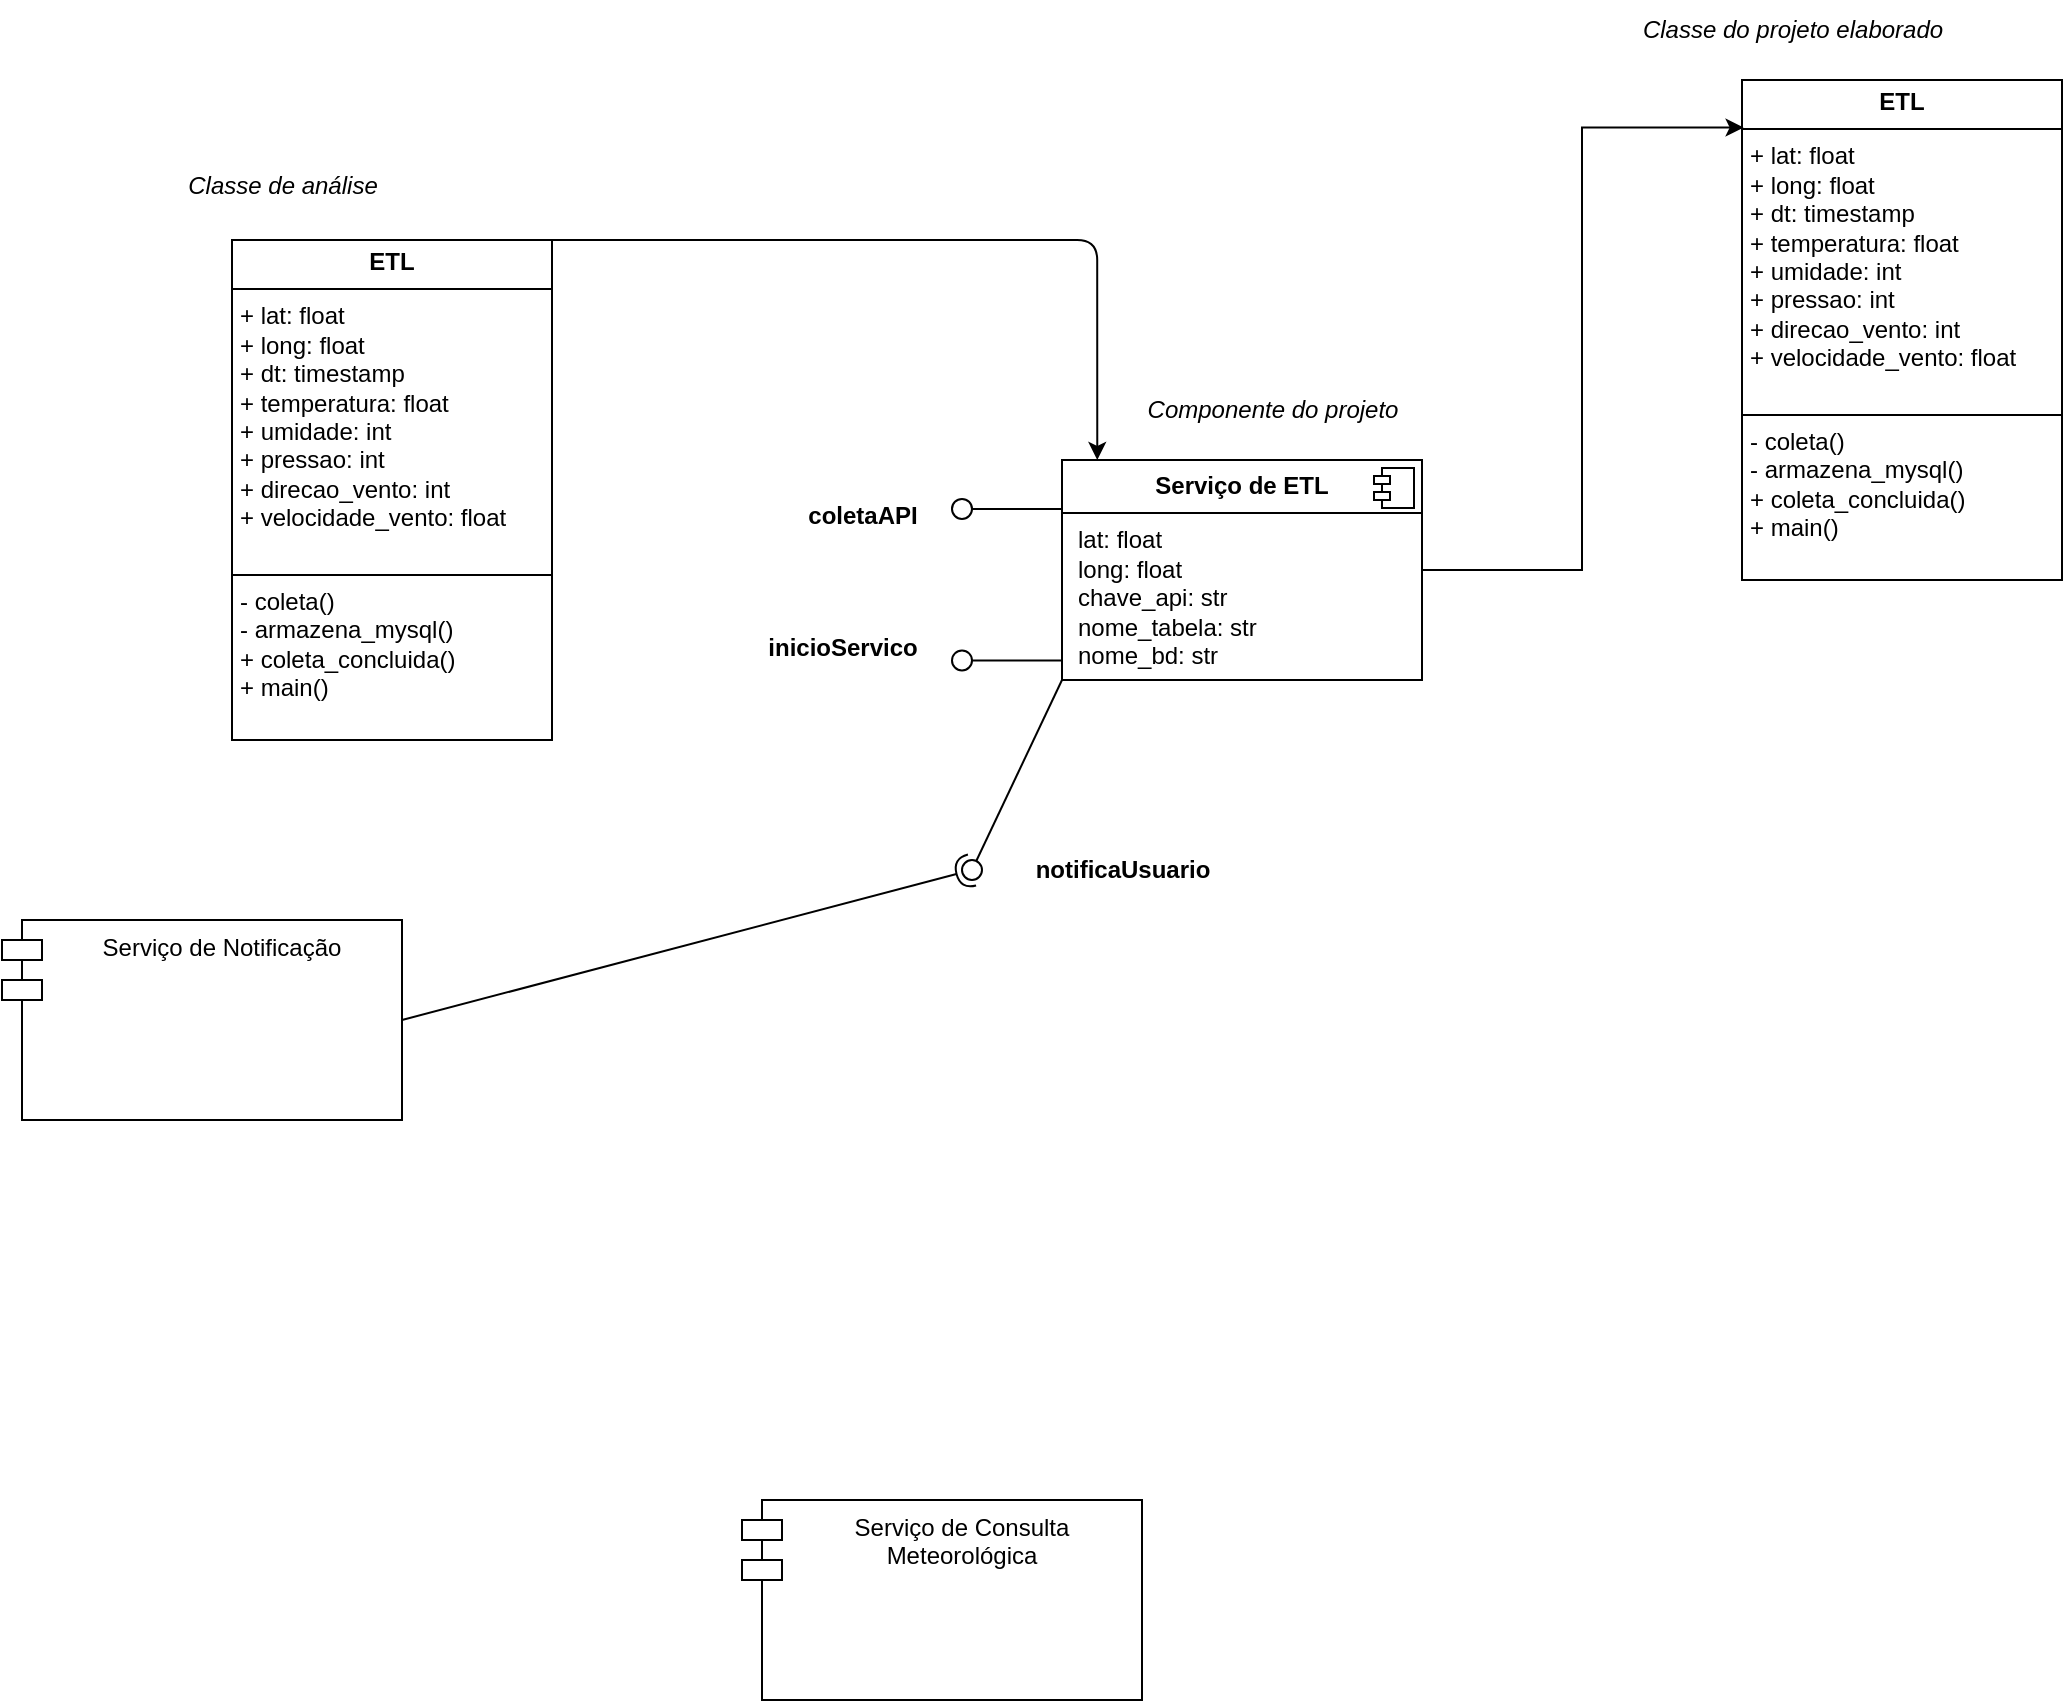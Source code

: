 <mxfile version="24.3.1" type="github">
  <diagram name="componentes" id="DkJfYMlQqM9YxGwyBqGq">
    <mxGraphModel dx="1004" dy="1760" grid="1" gridSize="10" guides="1" tooltips="1" connect="1" arrows="1" fold="1" page="1" pageScale="1" pageWidth="827" pageHeight="1169" math="0" shadow="0">
      <root>
        <mxCell id="0" />
        <mxCell id="1" parent="0" />
        <mxCell id="oD3bYgC-L7KplqavCX0M-3" value="Serviço de Notificação" style="shape=module;align=left;spacingLeft=20;align=center;verticalAlign=top;whiteSpace=wrap;html=1;" vertex="1" parent="1">
          <mxGeometry x="170" y="120" width="200" height="100" as="geometry" />
        </mxCell>
        <mxCell id="oD3bYgC-L7KplqavCX0M-4" value="Serviço de Consulta Meteorológica" style="shape=module;align=left;spacingLeft=20;align=center;verticalAlign=top;whiteSpace=wrap;html=1;" vertex="1" parent="1">
          <mxGeometry x="540" y="410" width="200" height="100" as="geometry" />
        </mxCell>
        <mxCell id="oD3bYgC-L7KplqavCX0M-7" value="" style="ellipse;whiteSpace=wrap;html=1;align=center;aspect=fixed;fillColor=none;strokeColor=none;resizable=0;perimeter=centerPerimeter;rotatable=0;allowArrows=0;points=[];outlineConnect=1;" vertex="1" parent="1">
          <mxGeometry x="435" y="250" width="10" height="10" as="geometry" />
        </mxCell>
        <mxCell id="oD3bYgC-L7KplqavCX0M-14" value="" style="rounded=0;orthogonalLoop=1;jettySize=auto;html=1;endArrow=oval;endFill=0;sketch=0;sourcePerimeterSpacing=0;targetPerimeterSpacing=0;endSize=10;exitX=0;exitY=1;exitDx=0;exitDy=0;entryX=0.721;entryY=0.301;entryDx=0;entryDy=0;entryPerimeter=0;" edge="1" parent="1" source="oD3bYgC-L7KplqavCX0M-18" target="oD3bYgC-L7KplqavCX0M-17">
          <mxGeometry relative="1" as="geometry">
            <mxPoint x="530" y="200" as="sourcePoint" />
            <mxPoint x="460" y="240" as="targetPoint" />
          </mxGeometry>
        </mxCell>
        <mxCell id="oD3bYgC-L7KplqavCX0M-15" value="notificaUsuario" style="text;align=center;fontStyle=1;verticalAlign=middle;spacingLeft=3;spacingRight=3;strokeColor=none;rotatable=0;points=[[0,0.5],[1,0.5]];portConstraint=eastwest;html=1;" vertex="1" parent="1">
          <mxGeometry x="690" y="82" width="80" height="26" as="geometry" />
        </mxCell>
        <mxCell id="oD3bYgC-L7KplqavCX0M-16" value="" style="rounded=0;orthogonalLoop=1;jettySize=auto;html=1;endArrow=halfCircle;endFill=0;endSize=6;strokeWidth=1;sketch=0;fontSize=12;curved=1;exitX=1;exitY=0.5;exitDx=0;exitDy=0;" edge="1" target="oD3bYgC-L7KplqavCX0M-17" parent="1" source="oD3bYgC-L7KplqavCX0M-3">
          <mxGeometry relative="1" as="geometry">
            <mxPoint x="270" y="330.002" as="sourcePoint" />
          </mxGeometry>
        </mxCell>
        <mxCell id="oD3bYgC-L7KplqavCX0M-17" value="" style="ellipse;whiteSpace=wrap;html=1;align=center;aspect=fixed;fillColor=none;strokeColor=none;resizable=0;perimeter=centerPerimeter;rotatable=0;allowArrows=0;points=[];outlineConnect=1;" vertex="1" parent="1">
          <mxGeometry x="650" y="90" width="10" height="10" as="geometry" />
        </mxCell>
        <mxCell id="oD3bYgC-L7KplqavCX0M-20" value="&lt;p style=&quot;margin:0px;margin-top:4px;text-align:center;&quot;&gt;&lt;b&gt;ETL&lt;/b&gt;&lt;/p&gt;&lt;hr size=&quot;1&quot; style=&quot;border-style:solid;&quot;&gt;&lt;p style=&quot;margin:0px;margin-left:4px;&quot;&gt;+ lat: float&lt;/p&gt;&lt;p style=&quot;margin:0px;margin-left:4px;&quot;&gt;+ long: float&lt;/p&gt;&lt;p style=&quot;margin:0px;margin-left:4px;&quot;&gt;+ dt: timestamp&lt;span style=&quot;background-color: initial;&quot;&gt;&lt;br&gt;&lt;/span&gt;&lt;/p&gt;&lt;p style=&quot;margin:0px;margin-left:4px;&quot;&gt;&lt;span style=&quot;background-color: initial;&quot;&gt;+ temperatura: float&lt;/span&gt;&lt;/p&gt;&lt;p style=&quot;margin:0px;margin-left:4px;&quot;&gt;&lt;span style=&quot;background-color: initial;&quot;&gt;+ umidade: int&lt;/span&gt;&lt;/p&gt;&lt;p style=&quot;margin:0px;margin-left:4px;&quot;&gt;&lt;span style=&quot;background-color: initial;&quot;&gt;+ pressao: int&lt;/span&gt;&lt;/p&gt;&lt;p style=&quot;margin:0px;margin-left:4px;&quot;&gt;&lt;span style=&quot;background-color: initial;&quot;&gt;+ direcao_vento: int&lt;/span&gt;&lt;/p&gt;&lt;p style=&quot;margin:0px;margin-left:4px;&quot;&gt;&lt;span style=&quot;background-color: initial;&quot;&gt;+ velocidade_vento: float&lt;/span&gt;&lt;/p&gt;&lt;p style=&quot;margin:0px;margin-left:4px;&quot;&gt;&lt;br&gt;&lt;/p&gt;&lt;hr size=&quot;1&quot; style=&quot;border-style:solid;&quot;&gt;&lt;p style=&quot;margin:0px;margin-left:4px;&quot;&gt;- coleta()&lt;/p&gt;&lt;p style=&quot;margin:0px;margin-left:4px;&quot;&gt;- armazena_mysql()&lt;/p&gt;&lt;p style=&quot;margin:0px;margin-left:4px;&quot;&gt;+ coleta_concluida()&lt;/p&gt;&lt;p style=&quot;margin:0px;margin-left:4px;&quot;&gt;+ main()&lt;/p&gt;" style="verticalAlign=top;align=left;overflow=fill;html=1;whiteSpace=wrap;" vertex="1" parent="1">
          <mxGeometry x="285" y="-220" width="160" height="250" as="geometry" />
        </mxCell>
        <mxCell id="oD3bYgC-L7KplqavCX0M-23" value="Classe de análise" style="text;html=1;align=center;verticalAlign=middle;resizable=0;points=[];autosize=1;strokeColor=none;fillColor=none;fontStyle=2" vertex="1" parent="1">
          <mxGeometry x="250" y="-262" width="120" height="30" as="geometry" />
        </mxCell>
        <mxCell id="oD3bYgC-L7KplqavCX0M-24" value="" style="group" vertex="1" connectable="0" parent="1">
          <mxGeometry x="550" y="-110" width="330" height="110" as="geometry" />
        </mxCell>
        <mxCell id="oD3bYgC-L7KplqavCX0M-6" value="" style="rounded=0;orthogonalLoop=1;jettySize=auto;html=1;endArrow=oval;endFill=0;sketch=0;sourcePerimeterSpacing=0;targetPerimeterSpacing=0;endSize=10;exitX=0;exitY=0.75;exitDx=10;exitDy=0;exitPerimeter=0;" edge="1" parent="oD3bYgC-L7KplqavCX0M-24">
          <mxGeometry relative="1" as="geometry">
            <mxPoint x="150" y="100.222" as="sourcePoint" />
            <mxPoint x="100" y="100.222" as="targetPoint" />
          </mxGeometry>
        </mxCell>
        <mxCell id="oD3bYgC-L7KplqavCX0M-11" value="inicioServico" style="text;align=center;fontStyle=1;verticalAlign=middle;spacingLeft=3;spacingRight=3;strokeColor=none;rotatable=0;points=[[0,0.5],[1,0.5]];portConstraint=eastwest;html=1;" vertex="1" parent="oD3bYgC-L7KplqavCX0M-24">
          <mxGeometry y="78.222" width="80" height="31.778" as="geometry" />
        </mxCell>
        <mxCell id="oD3bYgC-L7KplqavCX0M-12" value="" style="rounded=0;orthogonalLoop=1;jettySize=auto;html=1;endArrow=oval;endFill=0;sketch=0;sourcePerimeterSpacing=0;targetPerimeterSpacing=0;endSize=10;exitX=0;exitY=0.75;exitDx=10;exitDy=0;exitPerimeter=0;" edge="1" parent="oD3bYgC-L7KplqavCX0M-24">
          <mxGeometry relative="1" as="geometry">
            <mxPoint x="150" y="24.444" as="sourcePoint" />
            <mxPoint x="100" y="24.444" as="targetPoint" />
          </mxGeometry>
        </mxCell>
        <mxCell id="oD3bYgC-L7KplqavCX0M-13" value="coletaAPI" style="text;align=center;fontStyle=1;verticalAlign=middle;spacingLeft=3;spacingRight=3;strokeColor=none;rotatable=0;points=[[0,0.5],[1,0.5]];portConstraint=eastwest;html=1;" vertex="1" parent="oD3bYgC-L7KplqavCX0M-24">
          <mxGeometry x="10" y="12.222" width="80" height="31.778" as="geometry" />
        </mxCell>
        <mxCell id="oD3bYgC-L7KplqavCX0M-18" value="&lt;p style=&quot;margin:0px;margin-top:6px;text-align:center;&quot;&gt;&lt;b&gt;Serviço de ETL&lt;/b&gt;&lt;/p&gt;&lt;hr size=&quot;1&quot; style=&quot;border-style:solid;&quot;&gt;&lt;p style=&quot;margin:0px;margin-left:8px;&quot;&gt;lat: float&lt;/p&gt;&lt;p style=&quot;margin:0px;margin-left:8px;&quot;&gt;long: float&lt;/p&gt;&lt;p style=&quot;margin:0px;margin-left:8px;&quot;&gt;chave_api: str&lt;/p&gt;&lt;p style=&quot;margin:0px;margin-left:8px;&quot;&gt;nome_tabela: str&lt;/p&gt;&lt;p style=&quot;margin:0px;margin-left:8px;&quot;&gt;nome_bd: str&lt;/p&gt;" style="align=left;overflow=fill;html=1;dropTarget=0;whiteSpace=wrap;" vertex="1" parent="oD3bYgC-L7KplqavCX0M-24">
          <mxGeometry x="150" width="180" height="110" as="geometry" />
        </mxCell>
        <mxCell id="oD3bYgC-L7KplqavCX0M-19" value="" style="shape=component;jettyWidth=8;jettyHeight=4;" vertex="1" parent="oD3bYgC-L7KplqavCX0M-18">
          <mxGeometry x="1" width="20" height="20" relative="1" as="geometry">
            <mxPoint x="-24" y="4" as="offset" />
          </mxGeometry>
        </mxCell>
        <mxCell id="oD3bYgC-L7KplqavCX0M-25" value="Componente do projeto" style="text;html=1;align=center;verticalAlign=middle;resizable=0;points=[];autosize=1;strokeColor=none;fillColor=none;fontStyle=2" vertex="1" parent="1">
          <mxGeometry x="730" y="-150" width="150" height="30" as="geometry" />
        </mxCell>
        <mxCell id="oD3bYgC-L7KplqavCX0M-26" value="&lt;p style=&quot;margin:0px;margin-top:4px;text-align:center;&quot;&gt;&lt;b&gt;ETL&lt;/b&gt;&lt;/p&gt;&lt;hr size=&quot;1&quot; style=&quot;border-style:solid;&quot;&gt;&lt;p style=&quot;margin:0px;margin-left:4px;&quot;&gt;+ lat: float&lt;/p&gt;&lt;p style=&quot;margin:0px;margin-left:4px;&quot;&gt;+ long: float&lt;/p&gt;&lt;p style=&quot;margin:0px;margin-left:4px;&quot;&gt;+ dt: timestamp&lt;span style=&quot;background-color: initial;&quot;&gt;&lt;br&gt;&lt;/span&gt;&lt;/p&gt;&lt;p style=&quot;margin:0px;margin-left:4px;&quot;&gt;&lt;span style=&quot;background-color: initial;&quot;&gt;+ temperatura: float&lt;/span&gt;&lt;/p&gt;&lt;p style=&quot;margin:0px;margin-left:4px;&quot;&gt;&lt;span style=&quot;background-color: initial;&quot;&gt;+ umidade: int&lt;/span&gt;&lt;/p&gt;&lt;p style=&quot;margin:0px;margin-left:4px;&quot;&gt;&lt;span style=&quot;background-color: initial;&quot;&gt;+ pressao: int&lt;/span&gt;&lt;/p&gt;&lt;p style=&quot;margin:0px;margin-left:4px;&quot;&gt;&lt;span style=&quot;background-color: initial;&quot;&gt;+ direcao_vento: int&lt;/span&gt;&lt;/p&gt;&lt;p style=&quot;margin:0px;margin-left:4px;&quot;&gt;&lt;span style=&quot;background-color: initial;&quot;&gt;+ velocidade_vento: float&lt;/span&gt;&lt;/p&gt;&lt;p style=&quot;margin:0px;margin-left:4px;&quot;&gt;&lt;br&gt;&lt;/p&gt;&lt;hr size=&quot;1&quot; style=&quot;border-style:solid;&quot;&gt;&lt;p style=&quot;margin:0px;margin-left:4px;&quot;&gt;- coleta()&lt;/p&gt;&lt;p style=&quot;margin:0px;margin-left:4px;&quot;&gt;- armazena_mysql()&lt;/p&gt;&lt;p style=&quot;margin:0px;margin-left:4px;&quot;&gt;+ coleta_concluida()&lt;/p&gt;&lt;p style=&quot;margin:0px;margin-left:4px;&quot;&gt;+ main()&lt;/p&gt;" style="verticalAlign=top;align=left;overflow=fill;html=1;whiteSpace=wrap;" vertex="1" parent="1">
          <mxGeometry x="1040" y="-300" width="160" height="250" as="geometry" />
        </mxCell>
        <mxCell id="oD3bYgC-L7KplqavCX0M-27" value="Classe do projeto elaborado" style="text;html=1;align=center;verticalAlign=middle;resizable=0;points=[];autosize=1;strokeColor=none;fillColor=none;fontStyle=2" vertex="1" parent="1">
          <mxGeometry x="980" y="-340" width="170" height="30" as="geometry" />
        </mxCell>
        <mxCell id="oD3bYgC-L7KplqavCX0M-28" style="edgeStyle=orthogonalEdgeStyle;rounded=1;orthogonalLoop=1;jettySize=auto;html=1;entryX=0.098;entryY=0;entryDx=0;entryDy=0;entryPerimeter=0;exitX=1;exitY=0;exitDx=0;exitDy=0;curved=0;" edge="1" parent="1" source="oD3bYgC-L7KplqavCX0M-20" target="oD3bYgC-L7KplqavCX0M-18">
          <mxGeometry relative="1" as="geometry">
            <Array as="points">
              <mxPoint x="718" y="-220" />
            </Array>
          </mxGeometry>
        </mxCell>
        <mxCell id="oD3bYgC-L7KplqavCX0M-29" style="edgeStyle=orthogonalEdgeStyle;rounded=0;orthogonalLoop=1;jettySize=auto;html=1;entryX=0.005;entryY=0.095;entryDx=0;entryDy=0;entryPerimeter=0;" edge="1" parent="1" source="oD3bYgC-L7KplqavCX0M-18" target="oD3bYgC-L7KplqavCX0M-26">
          <mxGeometry relative="1" as="geometry" />
        </mxCell>
      </root>
    </mxGraphModel>
  </diagram>
</mxfile>
